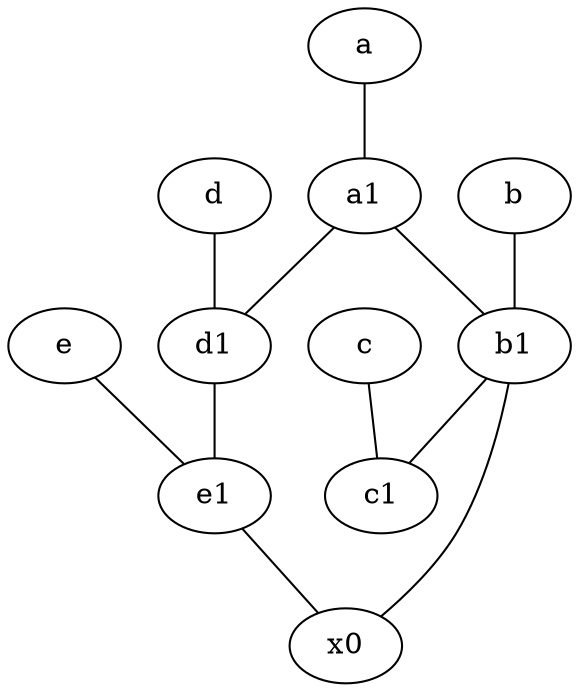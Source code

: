 graph {
	node [labelfontsize=50]
	x0 [labelfontsize=50]
	a1 [labelfontsize=50 pos="8,3!"]
	d [labelfontsize=50 pos="2,5!"]
	b1 [labelfontsize=50 pos="9,4!"]
	e [labelfontsize=50 pos="7,9!"]
	d1 [labelfontsize=50 pos="3,5!"]
	c [labelfontsize=50 pos="4.5,2!"]
	c1 [labelfontsize=50 pos="4.5,3!"]
	b [labelfontsize=50 pos="10,4!"]
	a [labelfontsize=50 pos="8,2!"]
	e1 [labelfontsize=50 pos="7,7!"]
	a1 -- b1
	b1 -- c1
	b1 -- x0
	b -- b1
	d -- d1
	a1 -- d1
	a -- a1
	e1 -- x0
	e -- e1
	d1 -- e1
	c -- c1
}
